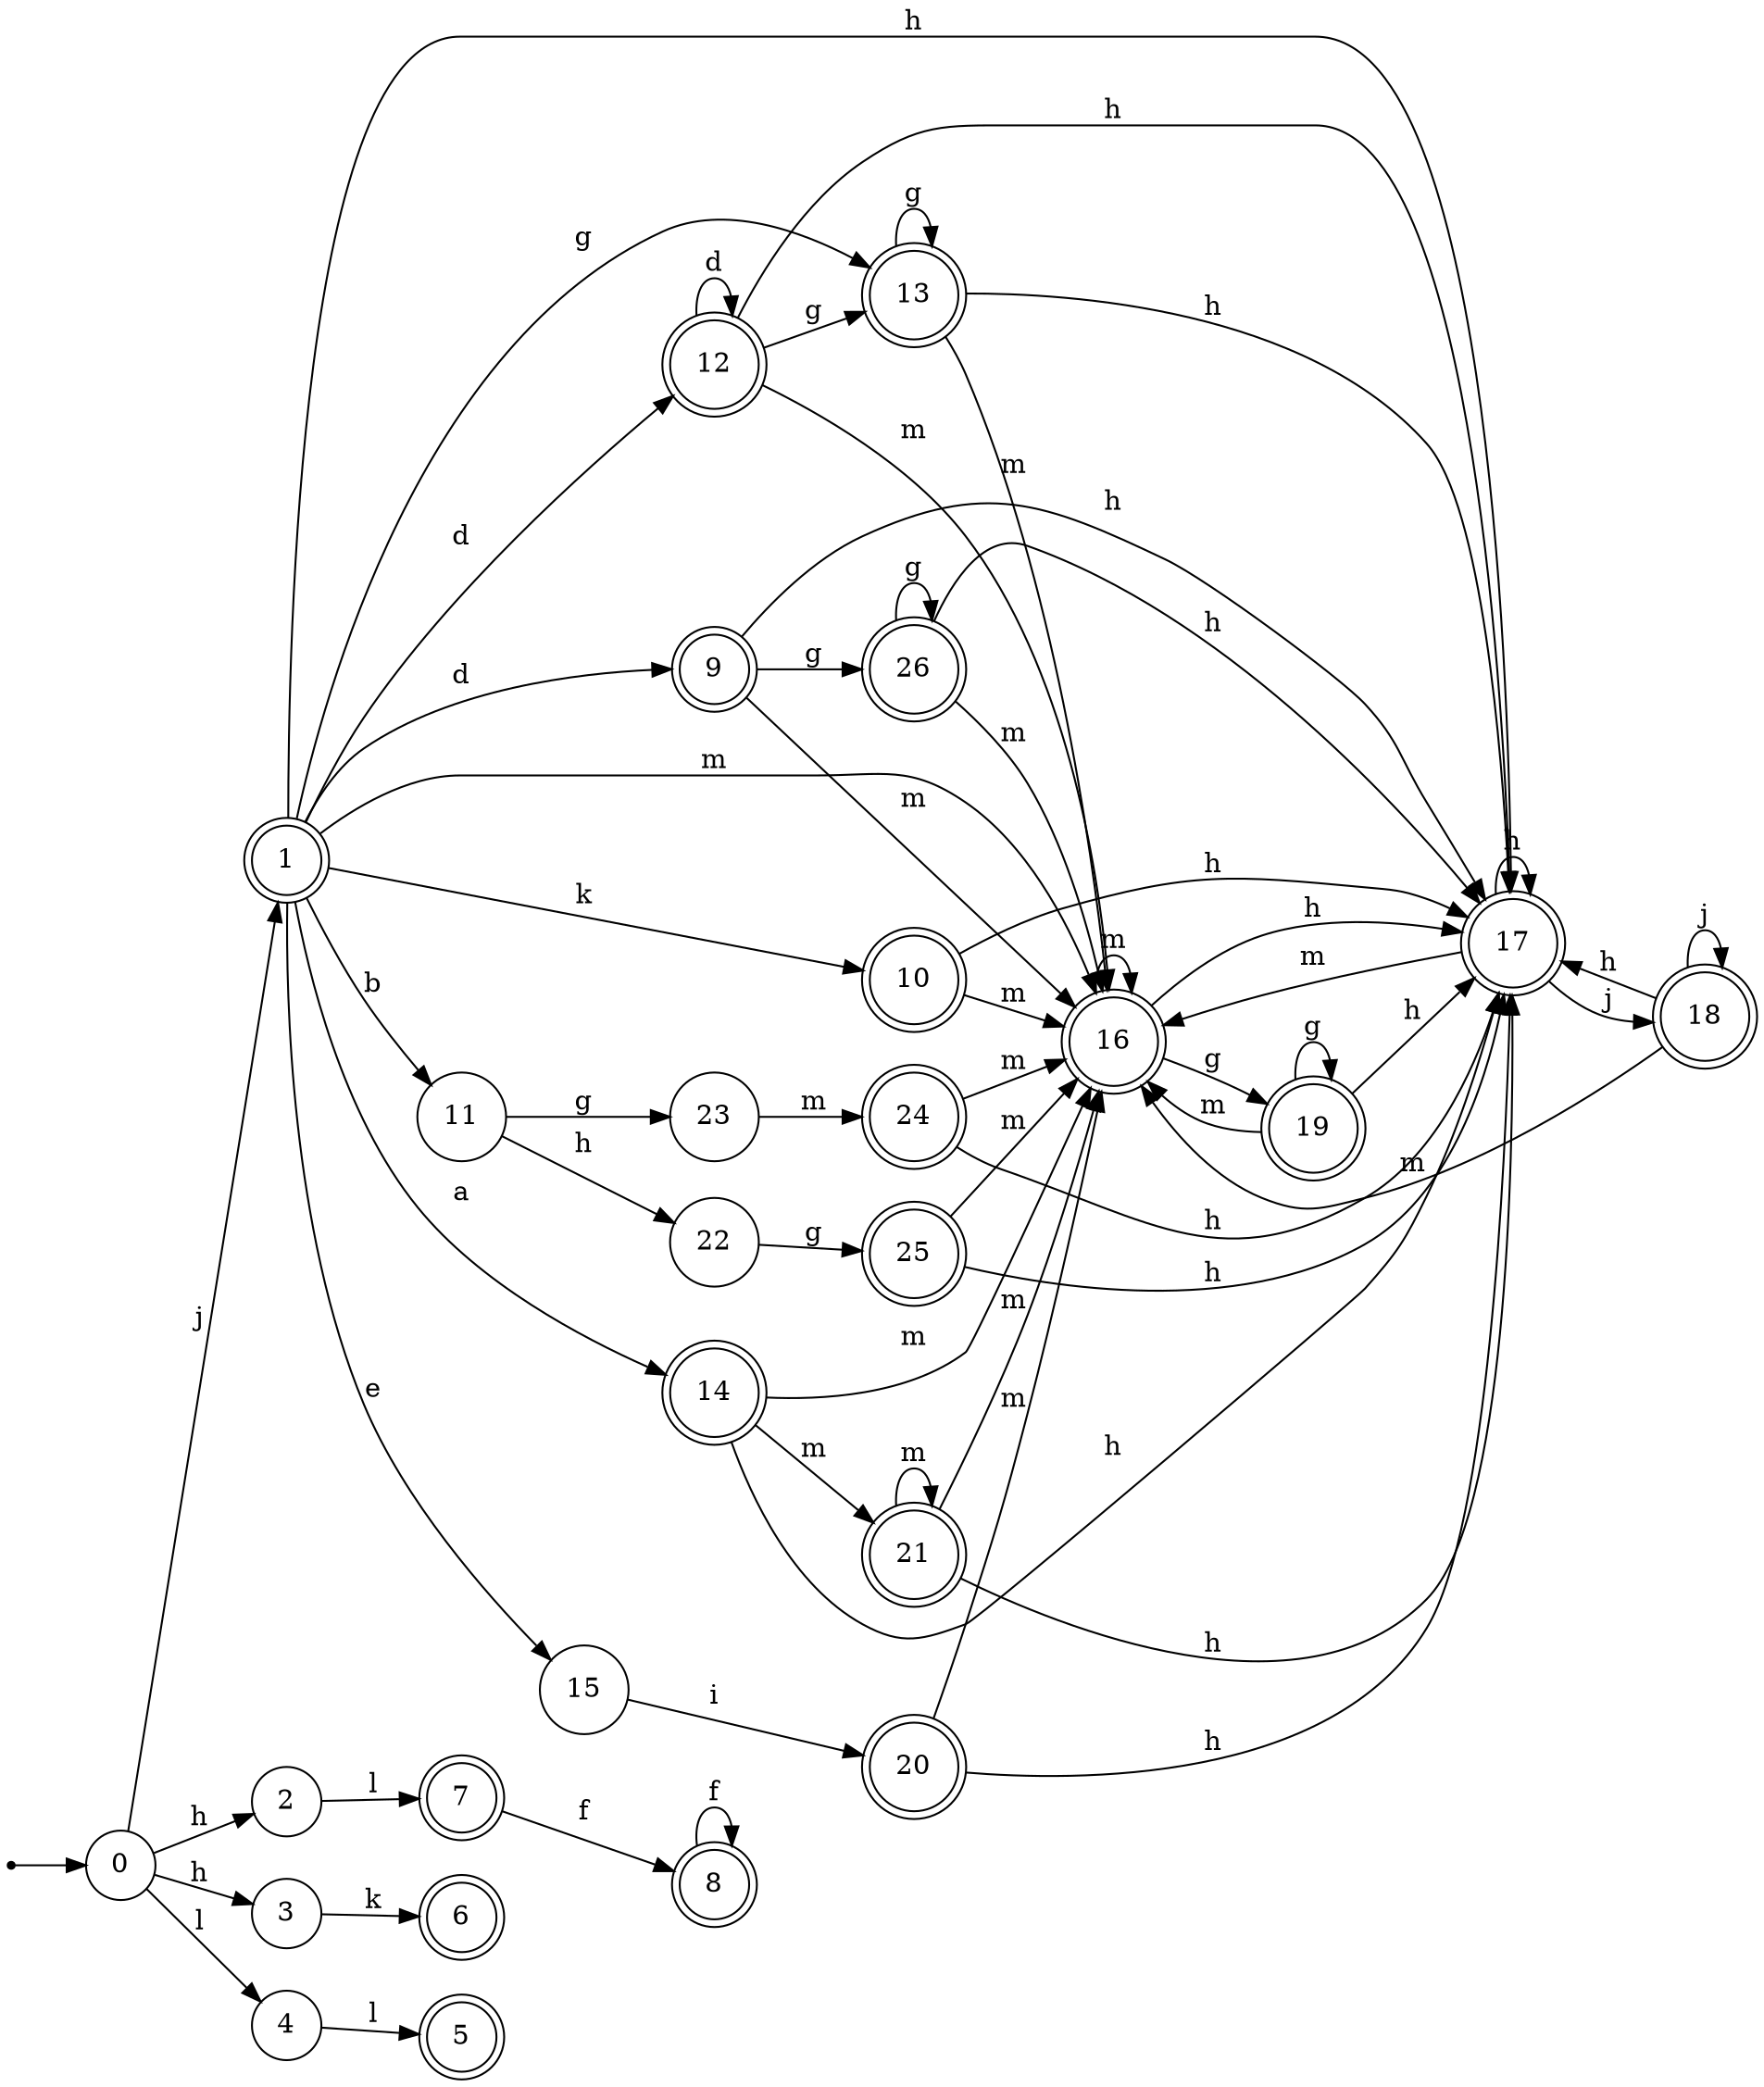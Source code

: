 digraph finite_state_machine {
rankdir=LR;
size="20,20";
node [shape = point]; "dummy0"
node [shape = circle]; "0";
"dummy0" -> "0";
node [shape = doublecircle]; "1";node [shape = circle]; "2";
node [shape = circle]; "3";
node [shape = circle]; "4";
node [shape = doublecircle]; "5";node [shape = doublecircle]; "6";node [shape = doublecircle]; "7";node [shape = doublecircle]; "8";node [shape = doublecircle]; "9";node [shape = doublecircle]; "10";node [shape = circle]; "11";
node [shape = doublecircle]; "12";node [shape = doublecircle]; "13";node [shape = doublecircle]; "14";node [shape = circle]; "15";
node [shape = doublecircle]; "16";node [shape = doublecircle]; "17";node [shape = doublecircle]; "18";node [shape = doublecircle]; "19";node [shape = doublecircle]; "20";node [shape = doublecircle]; "21";node [shape = circle]; "22";
node [shape = circle]; "23";
node [shape = doublecircle]; "24";node [shape = doublecircle]; "25";node [shape = doublecircle]; "26";"0" -> "1" [label = "j"];
 "0" -> "2" [label = "h"];
 "0" -> "3" [label = "h"];
 "0" -> "4" [label = "l"];
 "4" -> "5" [label = "l"];
 "3" -> "6" [label = "k"];
 "2" -> "7" [label = "l"];
 "7" -> "8" [label = "f"];
 "8" -> "8" [label = "f"];
 "1" -> "9" [label = "d"];
 "1" -> "12" [label = "d"];
 "1" -> "10" [label = "k"];
 "1" -> "11" [label = "b"];
 "1" -> "13" [label = "g"];
 "1" -> "14" [label = "a"];
 "1" -> "15" [label = "e"];
 "1" -> "16" [label = "m"];
 "1" -> "17" [label = "h"];
 "17" -> "17" [label = "h"];
 "17" -> "18" [label = "j"];
 "17" -> "16" [label = "m"];
 "18" -> "18" [label = "j"];
 "18" -> "17" [label = "h"];
 "18" -> "16" [label = "m"];
 "16" -> "16" [label = "m"];
 "16" -> "19" [label = "g"];
 "16" -> "17" [label = "h"];
 "19" -> "19" [label = "g"];
 "19" -> "16" [label = "m"];
 "19" -> "17" [label = "h"];
 "15" -> "20" [label = "i"];
 "20" -> "16" [label = "m"];
 "20" -> "17" [label = "h"];
 "14" -> "16" [label = "m"];
 "14" -> "21" [label = "m"];
 "14" -> "17" [label = "h"];
 "21" -> "16" [label = "m"];
 "21" -> "21" [label = "m"];
 "21" -> "17" [label = "h"];
 "13" -> "13" [label = "g"];
 "13" -> "16" [label = "m"];
 "13" -> "17" [label = "h"];
 "12" -> "12" [label = "d"];
 "12" -> "13" [label = "g"];
 "12" -> "16" [label = "m"];
 "12" -> "17" [label = "h"];
 "11" -> "22" [label = "h"];
 "11" -> "23" [label = "g"];
 "23" -> "24" [label = "m"];
 "24" -> "16" [label = "m"];
 "24" -> "17" [label = "h"];
 "22" -> "25" [label = "g"];
 "25" -> "16" [label = "m"];
 "25" -> "17" [label = "h"];
 "10" -> "16" [label = "m"];
 "10" -> "17" [label = "h"];
 "9" -> "26" [label = "g"];
 "9" -> "16" [label = "m"];
 "9" -> "17" [label = "h"];
 "26" -> "26" [label = "g"];
 "26" -> "16" [label = "m"];
 "26" -> "17" [label = "h"];
 }
